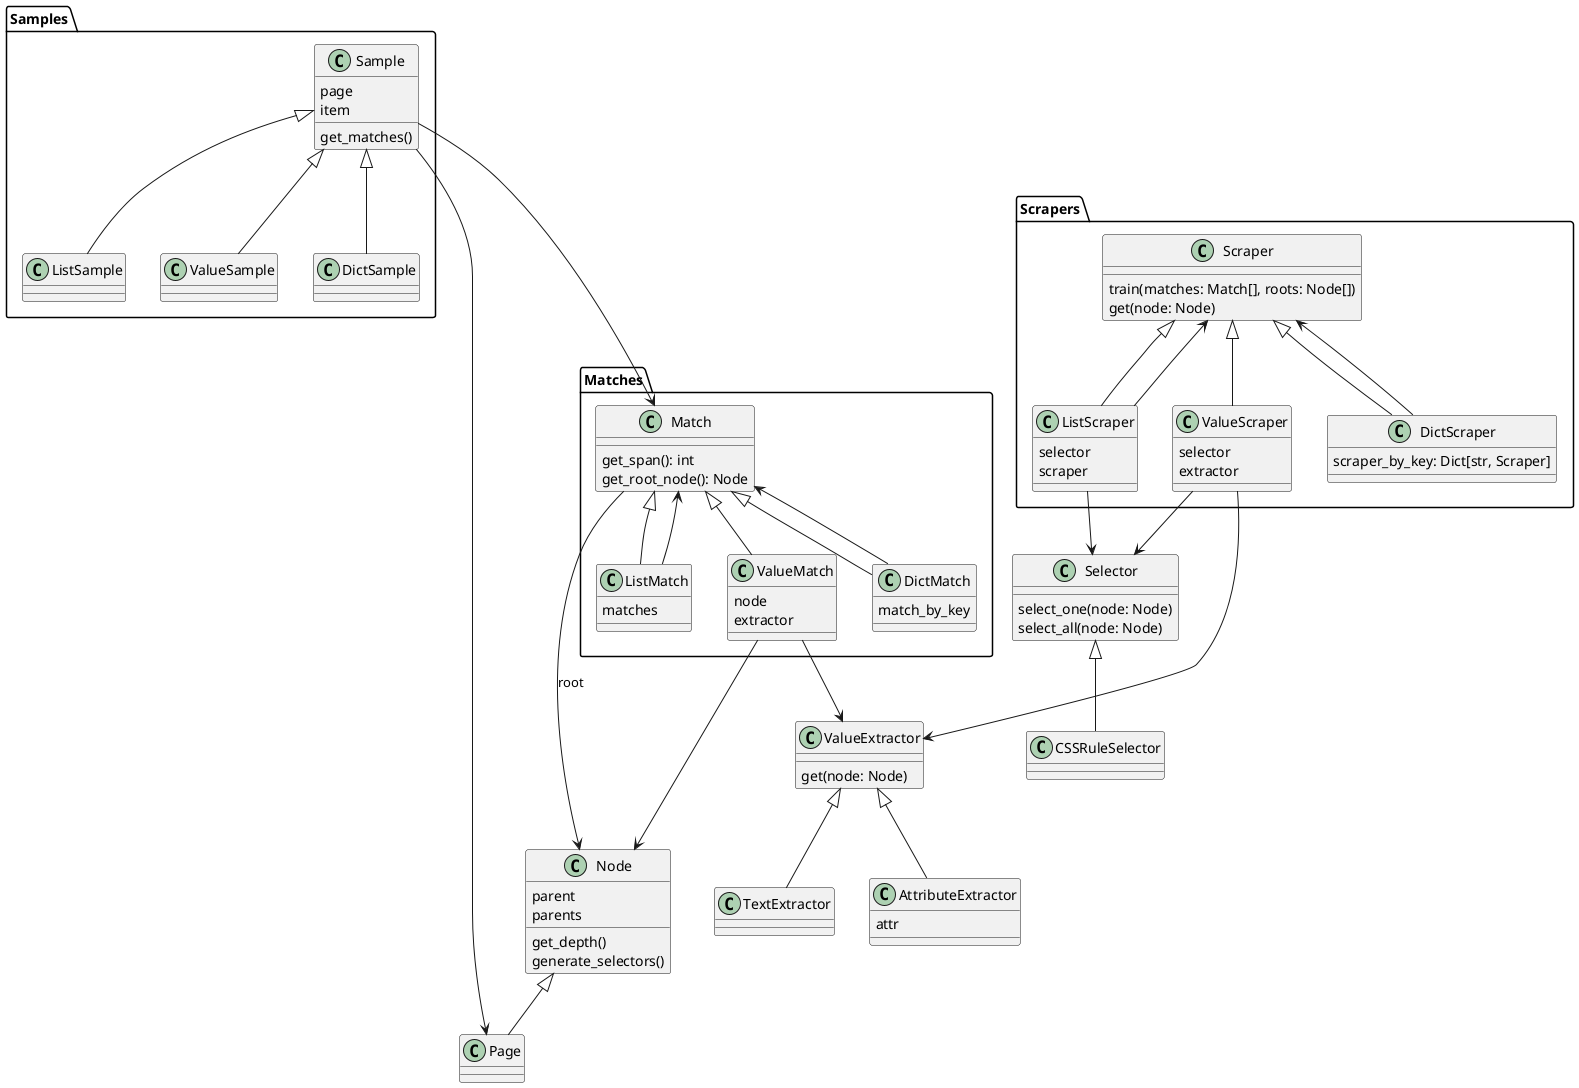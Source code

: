 @startuml
class Selector
Selector : select_one(node: Node)
Selector : select_all(node: Node)

class CSSRuleSelector

Selector <|-- CSSRuleSelector

package Samples {
    class Sample
    Sample : page
    Sample : item
    Sample : get_matches()
    class DictSample
    class ListSample
    class ValueSample
}

Sample <|-- DictSample
Sample <|-- ListSample
Sample <|-- ValueSample

Sample --> Page

package Matches{
    class Match
    Match : get_span(): int
    Match : get_root_node(): Node

    class DictMatch
    DictMatch : match_by_key
    DictMatch --> Match

    class ListMatch
    ListMatch : matches
    ListMatch --> Match

    class ValueMatch
    ValueMatch : node
    ValueMatch : extractor
}

Match ---> Node : root

ValueMatch ---> Node

Match <|-- DictMatch
Match <|-- ListMatch
Match <|-- ValueMatch

Sample ---> Match

package Scrapers {
    class Scraper
    Scraper : train(matches: Match[], roots: Node[])
    Scraper : get(node: Node)

    class DictScraper
    DictScraper : scraper_by_key: Dict[str, Scraper]
    DictScraper --> Scraper

    class ListScraper
    ListScraper : selector
    ListScraper : scraper
    ListScraper --> Scraper

    class ValueScraper
    ValueScraper : selector
    ValueScraper : extractor
}

ValueScraper --> Selector
ListScraper --> Selector

class ValueExtractor
ValueExtractor : get(node: Node)

class AttributeExtractor
AttributeExtractor : attr

class TextExtractor

Scraper <|-- DictScraper
Scraper <|-- ListScraper
Scraper <|-- ValueScraper
ValueScraper ---> ValueExtractor

ValueExtractor <|--  AttributeExtractor
ValueExtractor <|--  TextExtractor

ValueMatch --> ValueExtractor

class Node
Node : parent
Node : parents
Node : get_depth()
Node : generate_selectors()

class Page

Node <|-- Page
@enduml